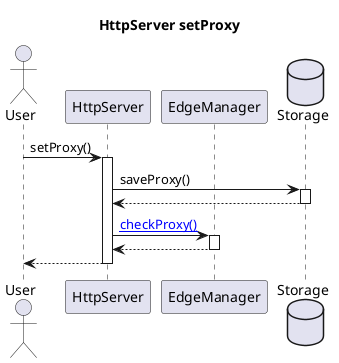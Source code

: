 @startuml

title "HttpServer setProxy"

actor User
participant HttpServer as Http
participant EdgeManager as EM
database Storage as Stor

User->Http ++: setProxy()

Http->Stor ++: saveProxy()
Stor-->Http --:

Http->EM ++: [[http://www.plantuml.com/plantuml/proxy?cache=no&src=https://raw.githubusercontent.com/se-edge/diagrams/develop/EdgeManager/checkProxy.puml&fmt=svg checkProxy()]]
EM-->Http --:

Http-->User --:

@enduml
